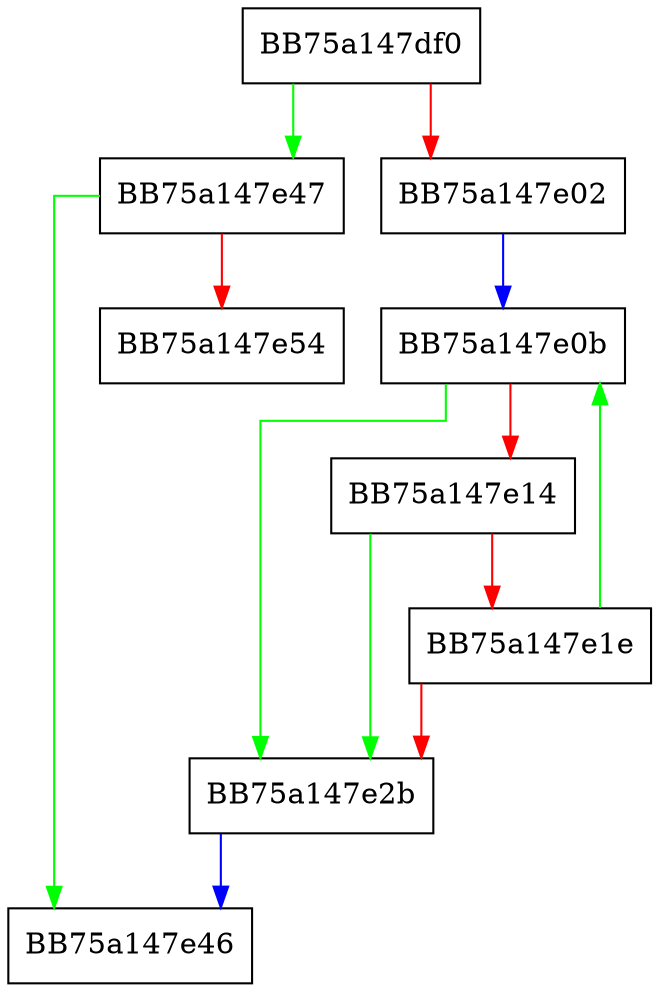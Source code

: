 digraph StringCchCopyW {
  node [shape="box"];
  graph [splines=ortho];
  BB75a147df0 -> BB75a147e47 [color="green"];
  BB75a147df0 -> BB75a147e02 [color="red"];
  BB75a147e02 -> BB75a147e0b [color="blue"];
  BB75a147e0b -> BB75a147e2b [color="green"];
  BB75a147e0b -> BB75a147e14 [color="red"];
  BB75a147e14 -> BB75a147e2b [color="green"];
  BB75a147e14 -> BB75a147e1e [color="red"];
  BB75a147e1e -> BB75a147e0b [color="green"];
  BB75a147e1e -> BB75a147e2b [color="red"];
  BB75a147e2b -> BB75a147e46 [color="blue"];
  BB75a147e47 -> BB75a147e46 [color="green"];
  BB75a147e47 -> BB75a147e54 [color="red"];
}